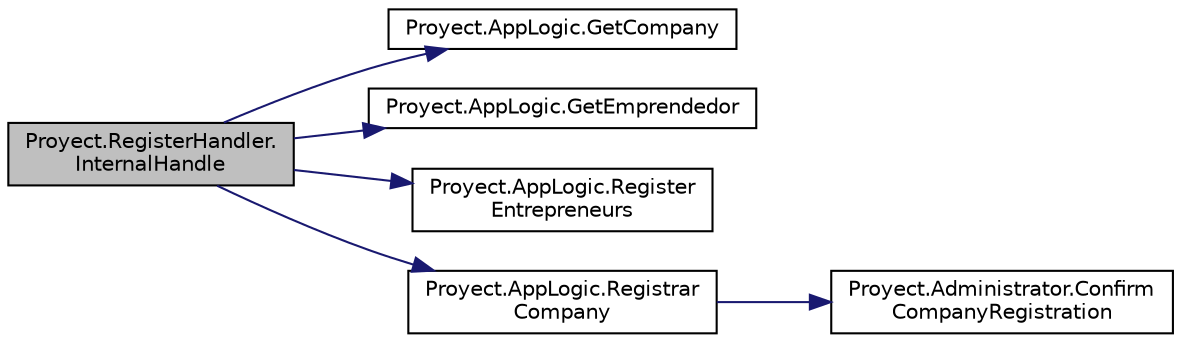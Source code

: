 digraph "Proyect.RegisterHandler.InternalHandle"
{
 // INTERACTIVE_SVG=YES
 // LATEX_PDF_SIZE
  edge [fontname="Helvetica",fontsize="10",labelfontname="Helvetica",labelfontsize="10"];
  node [fontname="Helvetica",fontsize="10",shape=record];
  rankdir="LR";
  Node1 [label="Proyect.RegisterHandler.\lInternalHandle",height=0.2,width=0.4,color="black", fillcolor="grey75", style="filled", fontcolor="black",tooltip="Procesa el mensaje \"/registrar\" y retorna true; retorna false en caso contrario."];
  Node1 -> Node2 [color="midnightblue",fontsize="10",style="solid",fontname="Helvetica"];
  Node2 [label="Proyect.AppLogic.GetCompany",height=0.2,width=0.4,color="black", fillcolor="white", style="filled",URL="$classProyect_1_1AppLogic.html#a1c920c1201dd6a6882c4c3e0a1286bb9",tooltip="Obtiene la compania mediente el id de usuraui ingreado."];
  Node1 -> Node3 [color="midnightblue",fontsize="10",style="solid",fontname="Helvetica"];
  Node3 [label="Proyect.AppLogic.GetEmprendedor",height=0.2,width=0.4,color="black", fillcolor="white", style="filled",URL="$classProyect_1_1AppLogic.html#aa2f58473e2f2b26f891f38d6af67d3ec",tooltip="Obtiene el emprendedor mendiante el ingreso de un id de usuario."];
  Node1 -> Node4 [color="midnightblue",fontsize="10",style="solid",fontname="Helvetica"];
  Node4 [label="Proyect.AppLogic.Register\lEntrepreneurs",height=0.2,width=0.4,color="black", fillcolor="white", style="filled",URL="$classProyect_1_1AppLogic.html#ab9bcfd7edb32e5cecb63980218d13d28",tooltip="Inicializa una nueva instancia de la clase Emprendedor. Utiliza el patron creator."];
  Node1 -> Node5 [color="midnightblue",fontsize="10",style="solid",fontname="Helvetica"];
  Node5 [label="Proyect.AppLogic.Registrar\lCompany",height=0.2,width=0.4,color="black", fillcolor="white", style="filled",URL="$classProyect_1_1AppLogic.html#a2f4407a2350a5914d3ca40b5652aba07",tooltip="Registra a una compania"];
  Node5 -> Node6 [color="midnightblue",fontsize="10",style="solid",fontname="Helvetica"];
  Node6 [label="Proyect.Administrator.Confirm\lCompanyRegistration",height=0.2,width=0.4,color="black", fillcolor="white", style="filled",URL="$classProyect_1_1Administrator.html#a16169f01f92da78282d456ad6230d51f",tooltip="Metodo que crea una compania si la misma ingreso un token correcto (Utiliza Creator)."];
}
